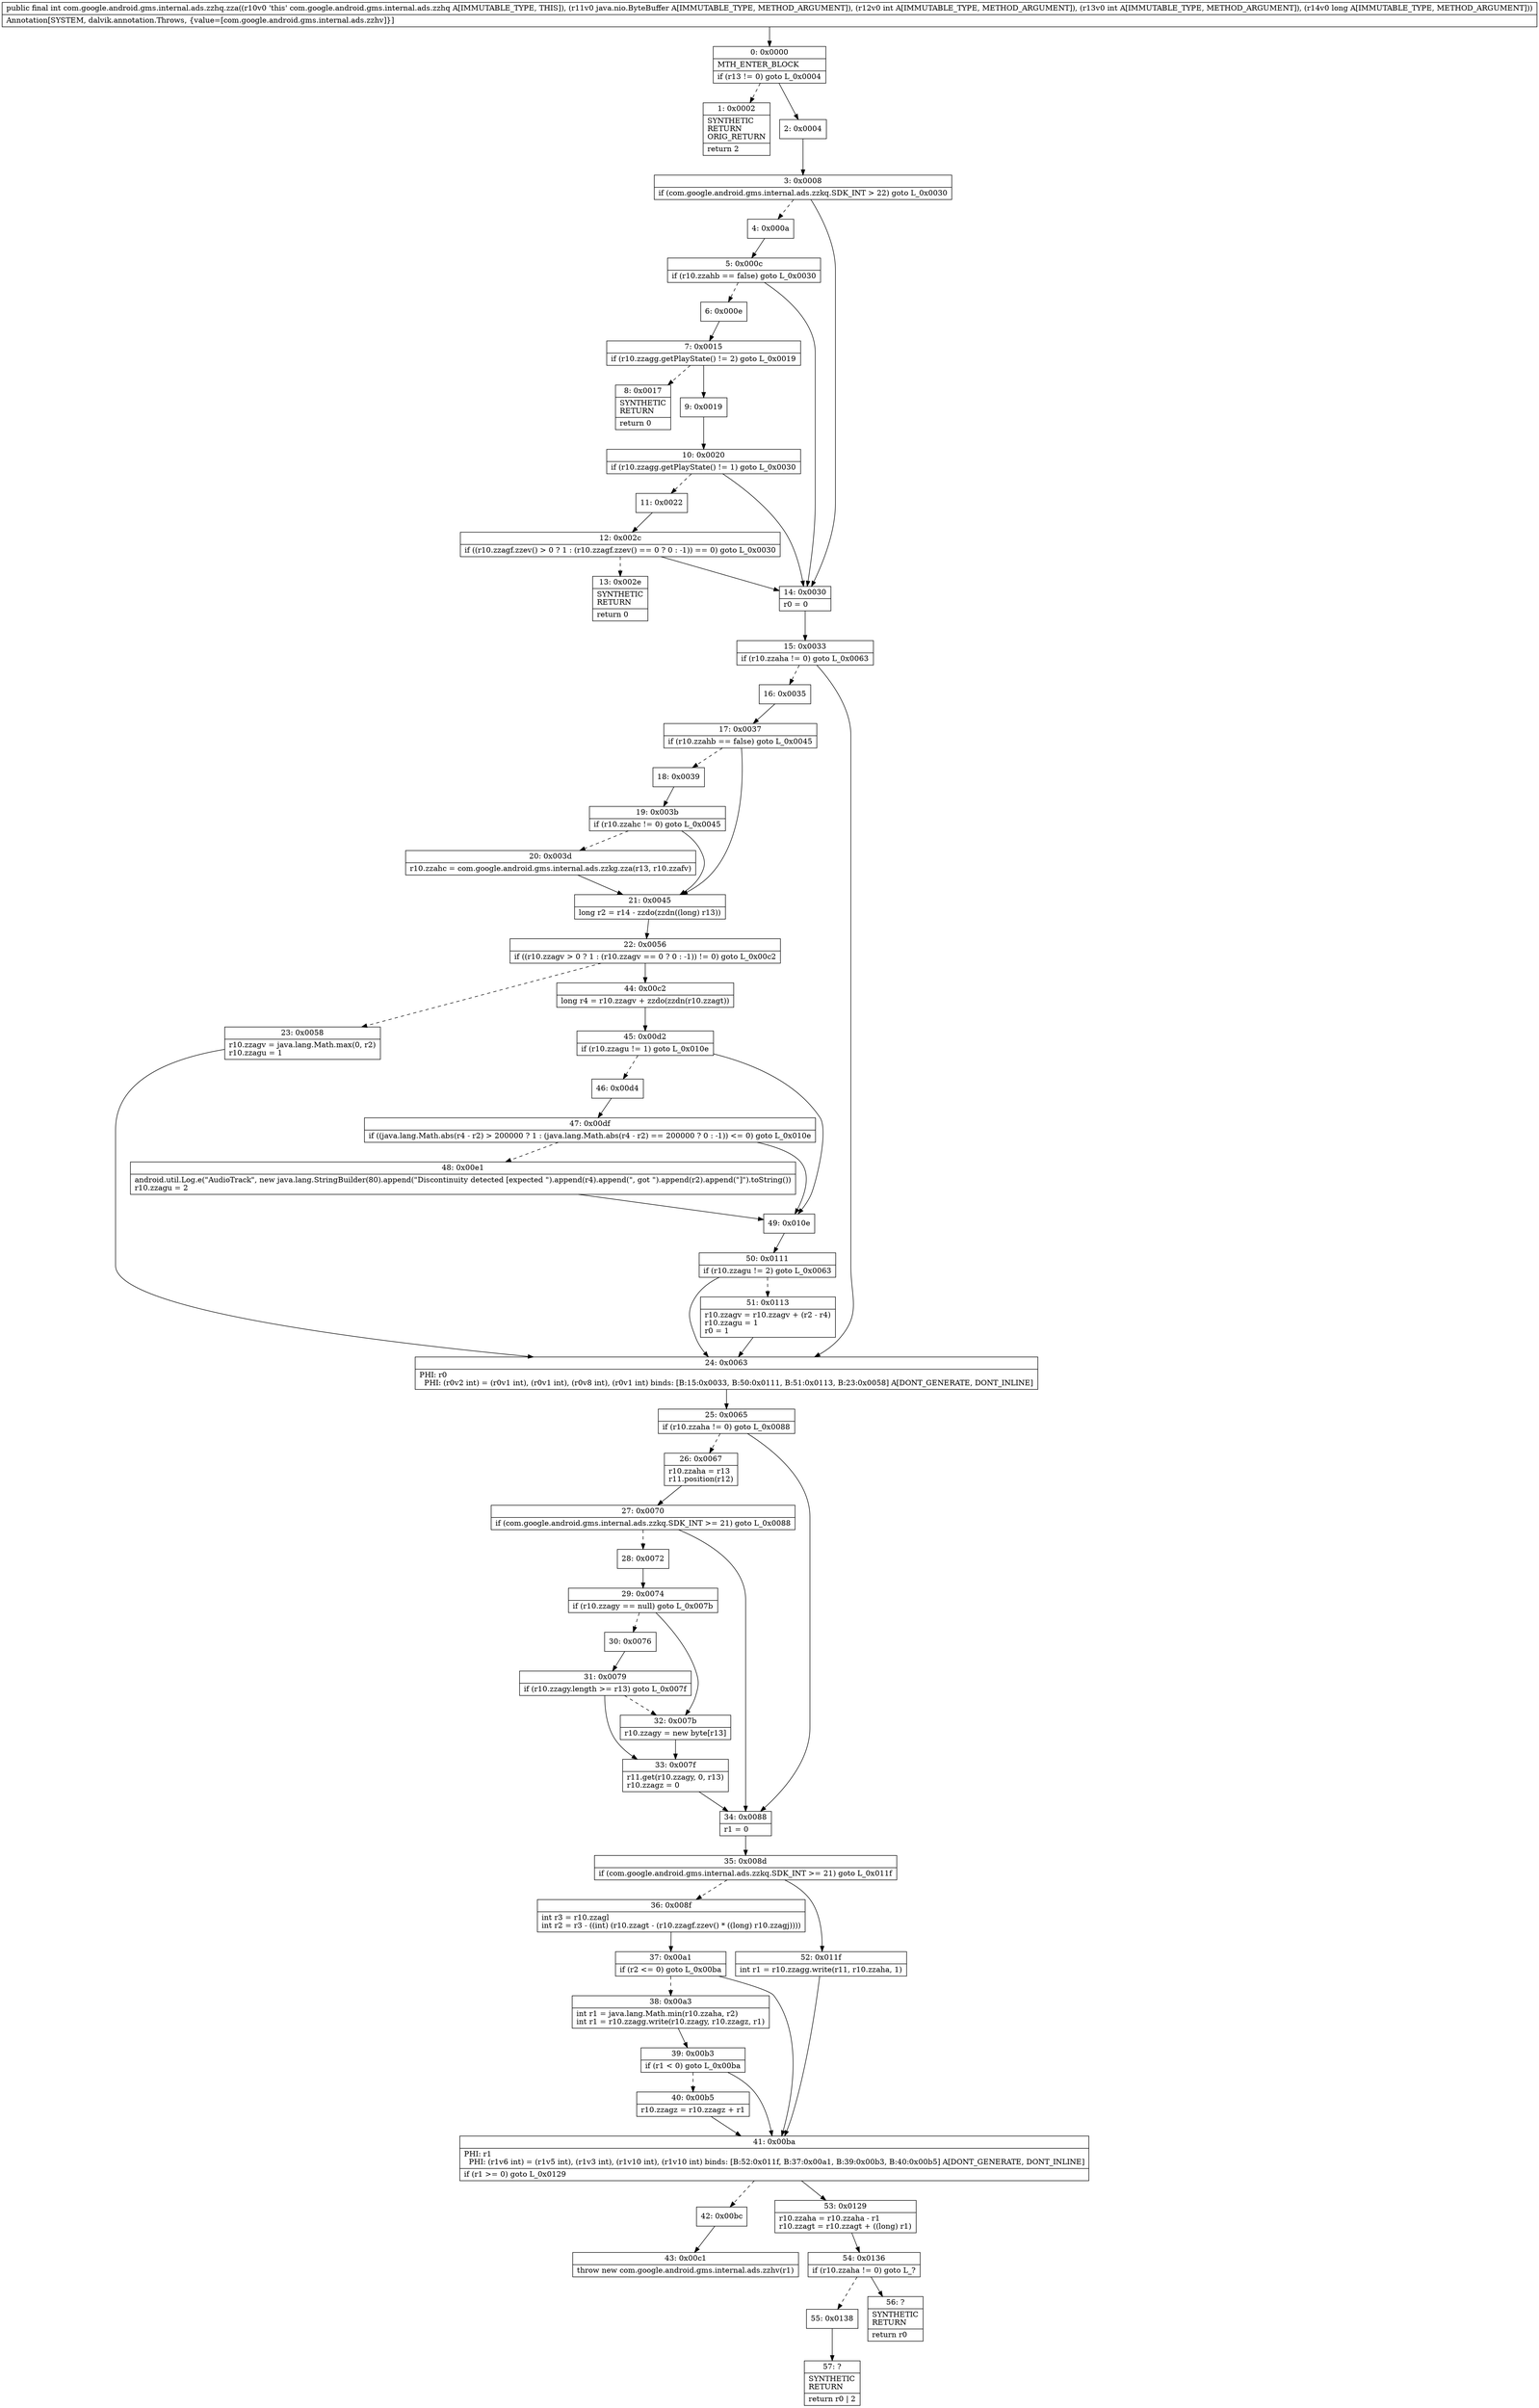 digraph "CFG forcom.google.android.gms.internal.ads.zzhq.zza(Ljava\/nio\/ByteBuffer;IIJ)I" {
Node_0 [shape=record,label="{0\:\ 0x0000|MTH_ENTER_BLOCK\l|if (r13 != 0) goto L_0x0004\l}"];
Node_1 [shape=record,label="{1\:\ 0x0002|SYNTHETIC\lRETURN\lORIG_RETURN\l|return 2\l}"];
Node_2 [shape=record,label="{2\:\ 0x0004}"];
Node_3 [shape=record,label="{3\:\ 0x0008|if (com.google.android.gms.internal.ads.zzkq.SDK_INT \> 22) goto L_0x0030\l}"];
Node_4 [shape=record,label="{4\:\ 0x000a}"];
Node_5 [shape=record,label="{5\:\ 0x000c|if (r10.zzahb == false) goto L_0x0030\l}"];
Node_6 [shape=record,label="{6\:\ 0x000e}"];
Node_7 [shape=record,label="{7\:\ 0x0015|if (r10.zzagg.getPlayState() != 2) goto L_0x0019\l}"];
Node_8 [shape=record,label="{8\:\ 0x0017|SYNTHETIC\lRETURN\l|return 0\l}"];
Node_9 [shape=record,label="{9\:\ 0x0019}"];
Node_10 [shape=record,label="{10\:\ 0x0020|if (r10.zzagg.getPlayState() != 1) goto L_0x0030\l}"];
Node_11 [shape=record,label="{11\:\ 0x0022}"];
Node_12 [shape=record,label="{12\:\ 0x002c|if ((r10.zzagf.zzev() \> 0 ? 1 : (r10.zzagf.zzev() == 0 ? 0 : \-1)) == 0) goto L_0x0030\l}"];
Node_13 [shape=record,label="{13\:\ 0x002e|SYNTHETIC\lRETURN\l|return 0\l}"];
Node_14 [shape=record,label="{14\:\ 0x0030|r0 = 0\l}"];
Node_15 [shape=record,label="{15\:\ 0x0033|if (r10.zzaha != 0) goto L_0x0063\l}"];
Node_16 [shape=record,label="{16\:\ 0x0035}"];
Node_17 [shape=record,label="{17\:\ 0x0037|if (r10.zzahb == false) goto L_0x0045\l}"];
Node_18 [shape=record,label="{18\:\ 0x0039}"];
Node_19 [shape=record,label="{19\:\ 0x003b|if (r10.zzahc != 0) goto L_0x0045\l}"];
Node_20 [shape=record,label="{20\:\ 0x003d|r10.zzahc = com.google.android.gms.internal.ads.zzkg.zza(r13, r10.zzafv)\l}"];
Node_21 [shape=record,label="{21\:\ 0x0045|long r2 = r14 \- zzdo(zzdn((long) r13))\l}"];
Node_22 [shape=record,label="{22\:\ 0x0056|if ((r10.zzagv \> 0 ? 1 : (r10.zzagv == 0 ? 0 : \-1)) != 0) goto L_0x00c2\l}"];
Node_23 [shape=record,label="{23\:\ 0x0058|r10.zzagv = java.lang.Math.max(0, r2)\lr10.zzagu = 1\l}"];
Node_24 [shape=record,label="{24\:\ 0x0063|PHI: r0 \l  PHI: (r0v2 int) = (r0v1 int), (r0v1 int), (r0v8 int), (r0v1 int) binds: [B:15:0x0033, B:50:0x0111, B:51:0x0113, B:23:0x0058] A[DONT_GENERATE, DONT_INLINE]\l}"];
Node_25 [shape=record,label="{25\:\ 0x0065|if (r10.zzaha != 0) goto L_0x0088\l}"];
Node_26 [shape=record,label="{26\:\ 0x0067|r10.zzaha = r13\lr11.position(r12)\l}"];
Node_27 [shape=record,label="{27\:\ 0x0070|if (com.google.android.gms.internal.ads.zzkq.SDK_INT \>= 21) goto L_0x0088\l}"];
Node_28 [shape=record,label="{28\:\ 0x0072}"];
Node_29 [shape=record,label="{29\:\ 0x0074|if (r10.zzagy == null) goto L_0x007b\l}"];
Node_30 [shape=record,label="{30\:\ 0x0076}"];
Node_31 [shape=record,label="{31\:\ 0x0079|if (r10.zzagy.length \>= r13) goto L_0x007f\l}"];
Node_32 [shape=record,label="{32\:\ 0x007b|r10.zzagy = new byte[r13]\l}"];
Node_33 [shape=record,label="{33\:\ 0x007f|r11.get(r10.zzagy, 0, r13)\lr10.zzagz = 0\l}"];
Node_34 [shape=record,label="{34\:\ 0x0088|r1 = 0\l}"];
Node_35 [shape=record,label="{35\:\ 0x008d|if (com.google.android.gms.internal.ads.zzkq.SDK_INT \>= 21) goto L_0x011f\l}"];
Node_36 [shape=record,label="{36\:\ 0x008f|int r3 = r10.zzagl\lint r2 = r3 \- ((int) (r10.zzagt \- (r10.zzagf.zzev() * ((long) r10.zzagj))))\l}"];
Node_37 [shape=record,label="{37\:\ 0x00a1|if (r2 \<= 0) goto L_0x00ba\l}"];
Node_38 [shape=record,label="{38\:\ 0x00a3|int r1 = java.lang.Math.min(r10.zzaha, r2)\lint r1 = r10.zzagg.write(r10.zzagy, r10.zzagz, r1)\l}"];
Node_39 [shape=record,label="{39\:\ 0x00b3|if (r1 \< 0) goto L_0x00ba\l}"];
Node_40 [shape=record,label="{40\:\ 0x00b5|r10.zzagz = r10.zzagz + r1\l}"];
Node_41 [shape=record,label="{41\:\ 0x00ba|PHI: r1 \l  PHI: (r1v6 int) = (r1v5 int), (r1v3 int), (r1v10 int), (r1v10 int) binds: [B:52:0x011f, B:37:0x00a1, B:39:0x00b3, B:40:0x00b5] A[DONT_GENERATE, DONT_INLINE]\l|if (r1 \>= 0) goto L_0x0129\l}"];
Node_42 [shape=record,label="{42\:\ 0x00bc}"];
Node_43 [shape=record,label="{43\:\ 0x00c1|throw new com.google.android.gms.internal.ads.zzhv(r1)\l}"];
Node_44 [shape=record,label="{44\:\ 0x00c2|long r4 = r10.zzagv + zzdo(zzdn(r10.zzagt))\l}"];
Node_45 [shape=record,label="{45\:\ 0x00d2|if (r10.zzagu != 1) goto L_0x010e\l}"];
Node_46 [shape=record,label="{46\:\ 0x00d4}"];
Node_47 [shape=record,label="{47\:\ 0x00df|if ((java.lang.Math.abs(r4 \- r2) \> 200000 ? 1 : (java.lang.Math.abs(r4 \- r2) == 200000 ? 0 : \-1)) \<= 0) goto L_0x010e\l}"];
Node_48 [shape=record,label="{48\:\ 0x00e1|android.util.Log.e(\"AudioTrack\", new java.lang.StringBuilder(80).append(\"Discontinuity detected [expected \").append(r4).append(\", got \").append(r2).append(\"]\").toString())\lr10.zzagu = 2\l}"];
Node_49 [shape=record,label="{49\:\ 0x010e}"];
Node_50 [shape=record,label="{50\:\ 0x0111|if (r10.zzagu != 2) goto L_0x0063\l}"];
Node_51 [shape=record,label="{51\:\ 0x0113|r10.zzagv = r10.zzagv + (r2 \- r4)\lr10.zzagu = 1\lr0 = 1\l}"];
Node_52 [shape=record,label="{52\:\ 0x011f|int r1 = r10.zzagg.write(r11, r10.zzaha, 1)\l}"];
Node_53 [shape=record,label="{53\:\ 0x0129|r10.zzaha = r10.zzaha \- r1\lr10.zzagt = r10.zzagt + ((long) r1)\l}"];
Node_54 [shape=record,label="{54\:\ 0x0136|if (r10.zzaha != 0) goto L_?\l}"];
Node_55 [shape=record,label="{55\:\ 0x0138}"];
Node_56 [shape=record,label="{56\:\ ?|SYNTHETIC\lRETURN\l|return r0\l}"];
Node_57 [shape=record,label="{57\:\ ?|SYNTHETIC\lRETURN\l|return r0 \| 2\l}"];
MethodNode[shape=record,label="{public final int com.google.android.gms.internal.ads.zzhq.zza((r10v0 'this' com.google.android.gms.internal.ads.zzhq A[IMMUTABLE_TYPE, THIS]), (r11v0 java.nio.ByteBuffer A[IMMUTABLE_TYPE, METHOD_ARGUMENT]), (r12v0 int A[IMMUTABLE_TYPE, METHOD_ARGUMENT]), (r13v0 int A[IMMUTABLE_TYPE, METHOD_ARGUMENT]), (r14v0 long A[IMMUTABLE_TYPE, METHOD_ARGUMENT]))  | Annotation[SYSTEM, dalvik.annotation.Throws, \{value=[com.google.android.gms.internal.ads.zzhv]\}]\l}"];
MethodNode -> Node_0;
Node_0 -> Node_1[style=dashed];
Node_0 -> Node_2;
Node_2 -> Node_3;
Node_3 -> Node_4[style=dashed];
Node_3 -> Node_14;
Node_4 -> Node_5;
Node_5 -> Node_6[style=dashed];
Node_5 -> Node_14;
Node_6 -> Node_7;
Node_7 -> Node_8[style=dashed];
Node_7 -> Node_9;
Node_9 -> Node_10;
Node_10 -> Node_11[style=dashed];
Node_10 -> Node_14;
Node_11 -> Node_12;
Node_12 -> Node_13[style=dashed];
Node_12 -> Node_14;
Node_14 -> Node_15;
Node_15 -> Node_16[style=dashed];
Node_15 -> Node_24;
Node_16 -> Node_17;
Node_17 -> Node_18[style=dashed];
Node_17 -> Node_21;
Node_18 -> Node_19;
Node_19 -> Node_20[style=dashed];
Node_19 -> Node_21;
Node_20 -> Node_21;
Node_21 -> Node_22;
Node_22 -> Node_23[style=dashed];
Node_22 -> Node_44;
Node_23 -> Node_24;
Node_24 -> Node_25;
Node_25 -> Node_26[style=dashed];
Node_25 -> Node_34;
Node_26 -> Node_27;
Node_27 -> Node_28[style=dashed];
Node_27 -> Node_34;
Node_28 -> Node_29;
Node_29 -> Node_30[style=dashed];
Node_29 -> Node_32;
Node_30 -> Node_31;
Node_31 -> Node_32[style=dashed];
Node_31 -> Node_33;
Node_32 -> Node_33;
Node_33 -> Node_34;
Node_34 -> Node_35;
Node_35 -> Node_36[style=dashed];
Node_35 -> Node_52;
Node_36 -> Node_37;
Node_37 -> Node_38[style=dashed];
Node_37 -> Node_41;
Node_38 -> Node_39;
Node_39 -> Node_40[style=dashed];
Node_39 -> Node_41;
Node_40 -> Node_41;
Node_41 -> Node_42[style=dashed];
Node_41 -> Node_53;
Node_42 -> Node_43;
Node_44 -> Node_45;
Node_45 -> Node_46[style=dashed];
Node_45 -> Node_49;
Node_46 -> Node_47;
Node_47 -> Node_48[style=dashed];
Node_47 -> Node_49;
Node_48 -> Node_49;
Node_49 -> Node_50;
Node_50 -> Node_24;
Node_50 -> Node_51[style=dashed];
Node_51 -> Node_24;
Node_52 -> Node_41;
Node_53 -> Node_54;
Node_54 -> Node_55[style=dashed];
Node_54 -> Node_56;
Node_55 -> Node_57;
}

